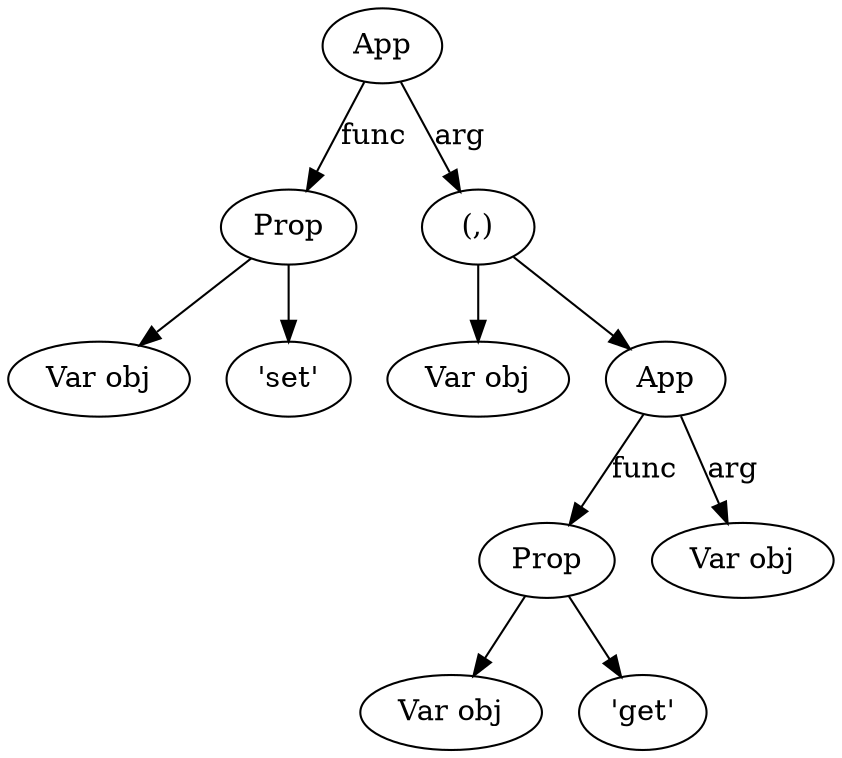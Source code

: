 digraph G {
        objset -> obj1;
        objset -> set;
        objset [label="Prop"];
        obj1 [label="Var obj"];
        set [label="'set'"];

        objsetApp -> objset [label="func"];
        objsetApp -> obj2objget [label="arg"];
        objsetApp [label="App"];

        obj2objget [label="(,)"];
        obj2objget -> obj2;
        obj2objget -> objgetApp;
        obj2 [label="Var obj"];

        objgetApp [label="App"];
        objgetApp -> objget [label="func"];
        objgetApp -> obj4 [label="arg"];

        objget [label="Prop"];
        objget -> obj3;

        obj3 [label="Var obj"];
        objget -> get;

        get [label="'get'"];
        obj4 [label="Var obj"];

}


